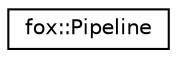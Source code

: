 digraph "Graphical Class Hierarchy"
{
 // LATEX_PDF_SIZE
  edge [fontname="Helvetica",fontsize="10",labelfontname="Helvetica",labelfontsize="10"];
  node [fontname="Helvetica",fontsize="10",shape=record];
  rankdir="LR";
  Node0 [label="fox::Pipeline",height=0.2,width=0.4,color="black", fillcolor="white", style="filled",URL="$classfox_1_1Pipeline.html",tooltip=" "];
}
